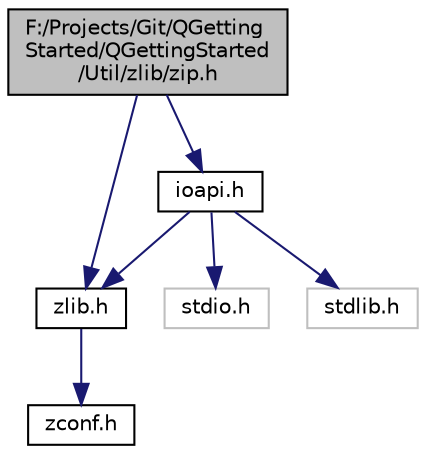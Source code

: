 digraph "F:/Projects/Git/QGettingStarted/QGettingStarted/Util/zlib/zip.h"
{
  edge [fontname="Helvetica",fontsize="10",labelfontname="Helvetica",labelfontsize="10"];
  node [fontname="Helvetica",fontsize="10",shape=record];
  Node0 [label="F:/Projects/Git/QGetting\lStarted/QGettingStarted\l/Util/zlib/zip.h",height=0.2,width=0.4,color="black", fillcolor="grey75", style="filled", fontcolor="black"];
  Node0 -> Node1 [color="midnightblue",fontsize="10",style="solid",fontname="Helvetica"];
  Node1 [label="zlib.h",height=0.2,width=0.4,color="black", fillcolor="white", style="filled",URL="$zlib_8h.html"];
  Node1 -> Node2 [color="midnightblue",fontsize="10",style="solid",fontname="Helvetica"];
  Node2 [label="zconf.h",height=0.2,width=0.4,color="black", fillcolor="white", style="filled",URL="$zconf_8h.html"];
  Node0 -> Node3 [color="midnightblue",fontsize="10",style="solid",fontname="Helvetica"];
  Node3 [label="ioapi.h",height=0.2,width=0.4,color="black", fillcolor="white", style="filled",URL="$ioapi_8h.html"];
  Node3 -> Node4 [color="midnightblue",fontsize="10",style="solid",fontname="Helvetica"];
  Node4 [label="stdio.h",height=0.2,width=0.4,color="grey75", fillcolor="white", style="filled"];
  Node3 -> Node5 [color="midnightblue",fontsize="10",style="solid",fontname="Helvetica"];
  Node5 [label="stdlib.h",height=0.2,width=0.4,color="grey75", fillcolor="white", style="filled"];
  Node3 -> Node1 [color="midnightblue",fontsize="10",style="solid",fontname="Helvetica"];
}
